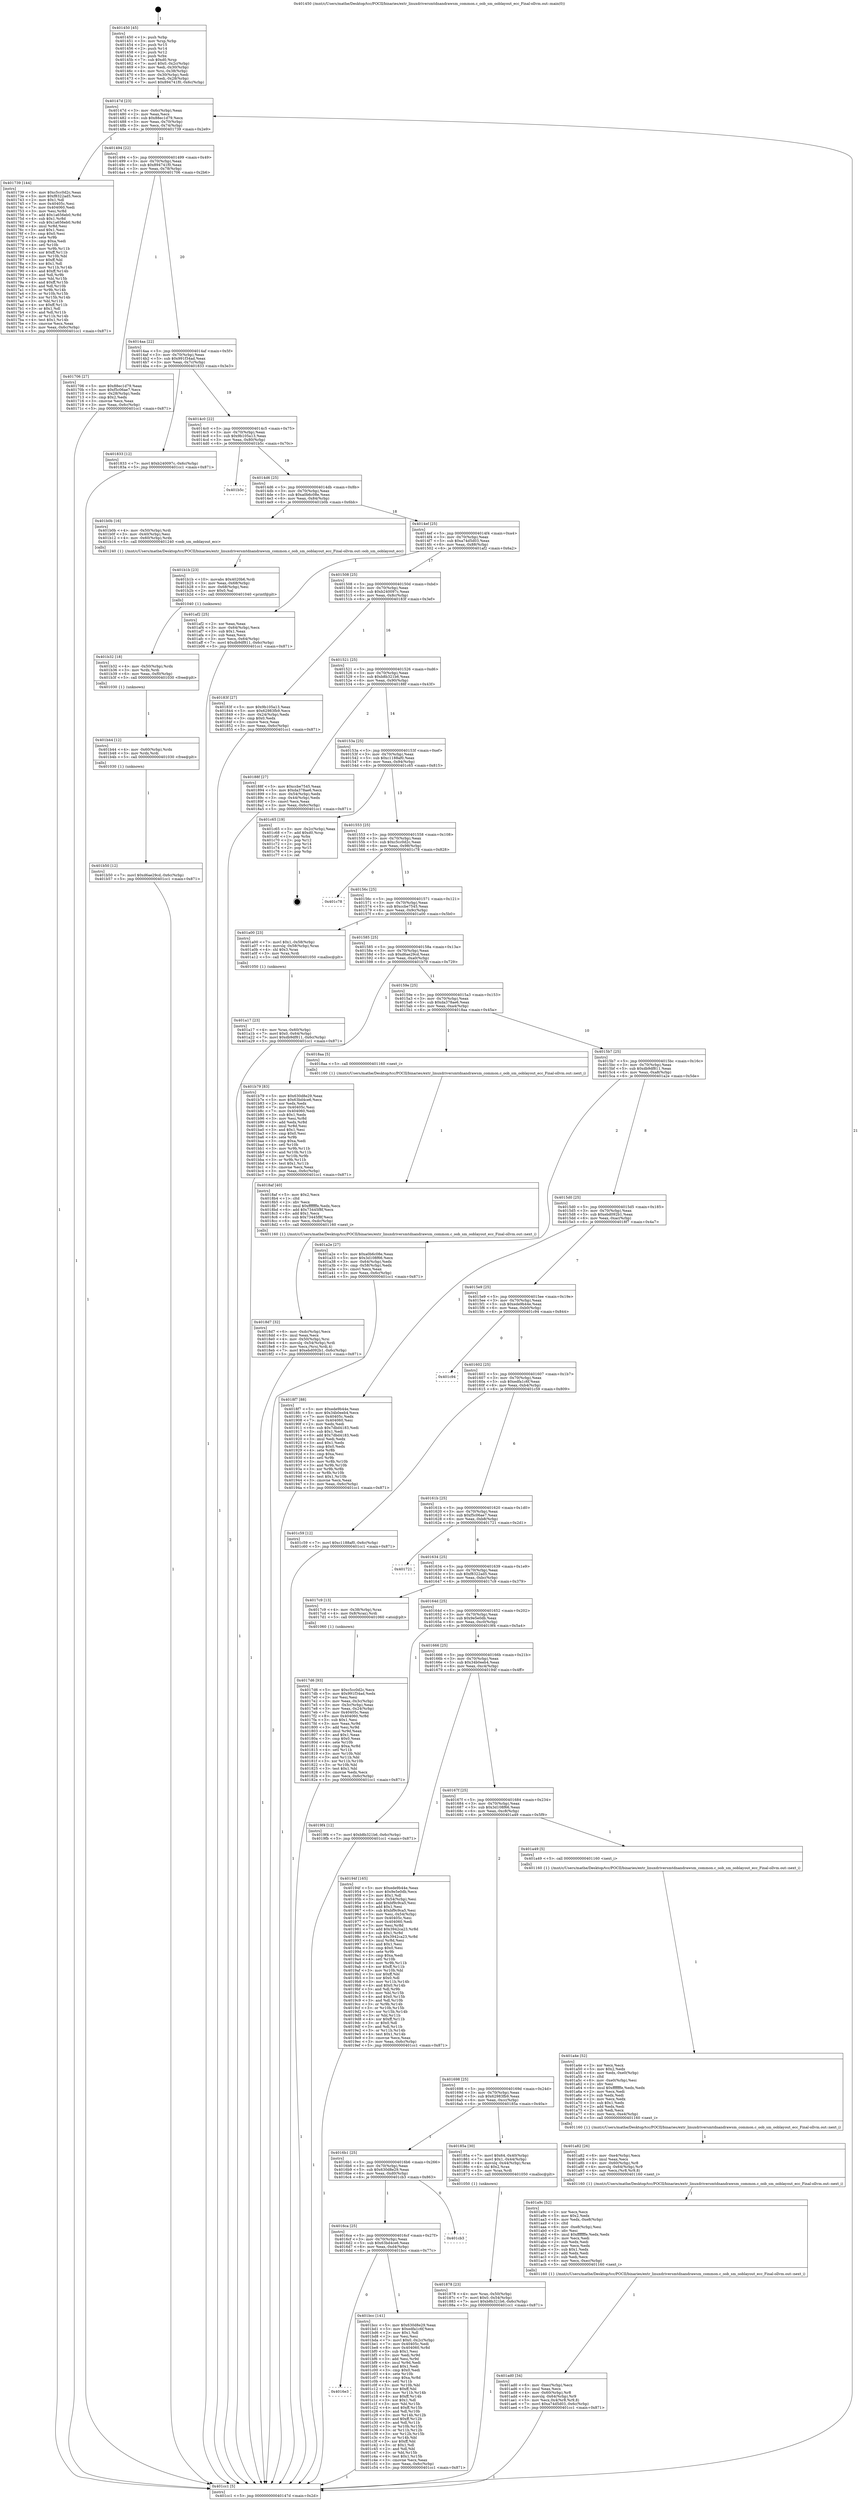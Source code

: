 digraph "0x401450" {
  label = "0x401450 (/mnt/c/Users/mathe/Desktop/tcc/POCII/binaries/extr_linuxdriversmtdnandrawsm_common.c_oob_sm_ooblayout_ecc_Final-ollvm.out::main(0))"
  labelloc = "t"
  node[shape=record]

  Entry [label="",width=0.3,height=0.3,shape=circle,fillcolor=black,style=filled]
  "0x40147d" [label="{
     0x40147d [23]\l
     | [instrs]\l
     &nbsp;&nbsp;0x40147d \<+3\>: mov -0x6c(%rbp),%eax\l
     &nbsp;&nbsp;0x401480 \<+2\>: mov %eax,%ecx\l
     &nbsp;&nbsp;0x401482 \<+6\>: sub $0x88ec1d79,%ecx\l
     &nbsp;&nbsp;0x401488 \<+3\>: mov %eax,-0x70(%rbp)\l
     &nbsp;&nbsp;0x40148b \<+3\>: mov %ecx,-0x74(%rbp)\l
     &nbsp;&nbsp;0x40148e \<+6\>: je 0000000000401739 \<main+0x2e9\>\l
  }"]
  "0x401739" [label="{
     0x401739 [144]\l
     | [instrs]\l
     &nbsp;&nbsp;0x401739 \<+5\>: mov $0xc5cc0d2c,%eax\l
     &nbsp;&nbsp;0x40173e \<+5\>: mov $0xf8322ad5,%ecx\l
     &nbsp;&nbsp;0x401743 \<+2\>: mov $0x1,%dl\l
     &nbsp;&nbsp;0x401745 \<+7\>: mov 0x40405c,%esi\l
     &nbsp;&nbsp;0x40174c \<+7\>: mov 0x404060,%edi\l
     &nbsp;&nbsp;0x401753 \<+3\>: mov %esi,%r8d\l
     &nbsp;&nbsp;0x401756 \<+7\>: add $0x1a656eb0,%r8d\l
     &nbsp;&nbsp;0x40175d \<+4\>: sub $0x1,%r8d\l
     &nbsp;&nbsp;0x401761 \<+7\>: sub $0x1a656eb0,%r8d\l
     &nbsp;&nbsp;0x401768 \<+4\>: imul %r8d,%esi\l
     &nbsp;&nbsp;0x40176c \<+3\>: and $0x1,%esi\l
     &nbsp;&nbsp;0x40176f \<+3\>: cmp $0x0,%esi\l
     &nbsp;&nbsp;0x401772 \<+4\>: sete %r9b\l
     &nbsp;&nbsp;0x401776 \<+3\>: cmp $0xa,%edi\l
     &nbsp;&nbsp;0x401779 \<+4\>: setl %r10b\l
     &nbsp;&nbsp;0x40177d \<+3\>: mov %r9b,%r11b\l
     &nbsp;&nbsp;0x401780 \<+4\>: xor $0xff,%r11b\l
     &nbsp;&nbsp;0x401784 \<+3\>: mov %r10b,%bl\l
     &nbsp;&nbsp;0x401787 \<+3\>: xor $0xff,%bl\l
     &nbsp;&nbsp;0x40178a \<+3\>: xor $0x1,%dl\l
     &nbsp;&nbsp;0x40178d \<+3\>: mov %r11b,%r14b\l
     &nbsp;&nbsp;0x401790 \<+4\>: and $0xff,%r14b\l
     &nbsp;&nbsp;0x401794 \<+3\>: and %dl,%r9b\l
     &nbsp;&nbsp;0x401797 \<+3\>: mov %bl,%r15b\l
     &nbsp;&nbsp;0x40179a \<+4\>: and $0xff,%r15b\l
     &nbsp;&nbsp;0x40179e \<+3\>: and %dl,%r10b\l
     &nbsp;&nbsp;0x4017a1 \<+3\>: or %r9b,%r14b\l
     &nbsp;&nbsp;0x4017a4 \<+3\>: or %r10b,%r15b\l
     &nbsp;&nbsp;0x4017a7 \<+3\>: xor %r15b,%r14b\l
     &nbsp;&nbsp;0x4017aa \<+3\>: or %bl,%r11b\l
     &nbsp;&nbsp;0x4017ad \<+4\>: xor $0xff,%r11b\l
     &nbsp;&nbsp;0x4017b1 \<+3\>: or $0x1,%dl\l
     &nbsp;&nbsp;0x4017b4 \<+3\>: and %dl,%r11b\l
     &nbsp;&nbsp;0x4017b7 \<+3\>: or %r11b,%r14b\l
     &nbsp;&nbsp;0x4017ba \<+4\>: test $0x1,%r14b\l
     &nbsp;&nbsp;0x4017be \<+3\>: cmovne %ecx,%eax\l
     &nbsp;&nbsp;0x4017c1 \<+3\>: mov %eax,-0x6c(%rbp)\l
     &nbsp;&nbsp;0x4017c4 \<+5\>: jmp 0000000000401cc1 \<main+0x871\>\l
  }"]
  "0x401494" [label="{
     0x401494 [22]\l
     | [instrs]\l
     &nbsp;&nbsp;0x401494 \<+5\>: jmp 0000000000401499 \<main+0x49\>\l
     &nbsp;&nbsp;0x401499 \<+3\>: mov -0x70(%rbp),%eax\l
     &nbsp;&nbsp;0x40149c \<+5\>: sub $0x894741f0,%eax\l
     &nbsp;&nbsp;0x4014a1 \<+3\>: mov %eax,-0x78(%rbp)\l
     &nbsp;&nbsp;0x4014a4 \<+6\>: je 0000000000401706 \<main+0x2b6\>\l
  }"]
  Exit [label="",width=0.3,height=0.3,shape=circle,fillcolor=black,style=filled,peripheries=2]
  "0x401706" [label="{
     0x401706 [27]\l
     | [instrs]\l
     &nbsp;&nbsp;0x401706 \<+5\>: mov $0x88ec1d79,%eax\l
     &nbsp;&nbsp;0x40170b \<+5\>: mov $0xf5c06ae7,%ecx\l
     &nbsp;&nbsp;0x401710 \<+3\>: mov -0x28(%rbp),%edx\l
     &nbsp;&nbsp;0x401713 \<+3\>: cmp $0x2,%edx\l
     &nbsp;&nbsp;0x401716 \<+3\>: cmovne %ecx,%eax\l
     &nbsp;&nbsp;0x401719 \<+3\>: mov %eax,-0x6c(%rbp)\l
     &nbsp;&nbsp;0x40171c \<+5\>: jmp 0000000000401cc1 \<main+0x871\>\l
  }"]
  "0x4014aa" [label="{
     0x4014aa [22]\l
     | [instrs]\l
     &nbsp;&nbsp;0x4014aa \<+5\>: jmp 00000000004014af \<main+0x5f\>\l
     &nbsp;&nbsp;0x4014af \<+3\>: mov -0x70(%rbp),%eax\l
     &nbsp;&nbsp;0x4014b2 \<+5\>: sub $0x991f34ad,%eax\l
     &nbsp;&nbsp;0x4014b7 \<+3\>: mov %eax,-0x7c(%rbp)\l
     &nbsp;&nbsp;0x4014ba \<+6\>: je 0000000000401833 \<main+0x3e3\>\l
  }"]
  "0x401cc1" [label="{
     0x401cc1 [5]\l
     | [instrs]\l
     &nbsp;&nbsp;0x401cc1 \<+5\>: jmp 000000000040147d \<main+0x2d\>\l
  }"]
  "0x401450" [label="{
     0x401450 [45]\l
     | [instrs]\l
     &nbsp;&nbsp;0x401450 \<+1\>: push %rbp\l
     &nbsp;&nbsp;0x401451 \<+3\>: mov %rsp,%rbp\l
     &nbsp;&nbsp;0x401454 \<+2\>: push %r15\l
     &nbsp;&nbsp;0x401456 \<+2\>: push %r14\l
     &nbsp;&nbsp;0x401458 \<+2\>: push %r12\l
     &nbsp;&nbsp;0x40145a \<+1\>: push %rbx\l
     &nbsp;&nbsp;0x40145b \<+7\>: sub $0xd0,%rsp\l
     &nbsp;&nbsp;0x401462 \<+7\>: movl $0x0,-0x2c(%rbp)\l
     &nbsp;&nbsp;0x401469 \<+3\>: mov %edi,-0x30(%rbp)\l
     &nbsp;&nbsp;0x40146c \<+4\>: mov %rsi,-0x38(%rbp)\l
     &nbsp;&nbsp;0x401470 \<+3\>: mov -0x30(%rbp),%edi\l
     &nbsp;&nbsp;0x401473 \<+3\>: mov %edi,-0x28(%rbp)\l
     &nbsp;&nbsp;0x401476 \<+7\>: movl $0x894741f0,-0x6c(%rbp)\l
  }"]
  "0x4016e3" [label="{
     0x4016e3\l
  }", style=dashed]
  "0x401833" [label="{
     0x401833 [12]\l
     | [instrs]\l
     &nbsp;&nbsp;0x401833 \<+7\>: movl $0xb240097c,-0x6c(%rbp)\l
     &nbsp;&nbsp;0x40183a \<+5\>: jmp 0000000000401cc1 \<main+0x871\>\l
  }"]
  "0x4014c0" [label="{
     0x4014c0 [22]\l
     | [instrs]\l
     &nbsp;&nbsp;0x4014c0 \<+5\>: jmp 00000000004014c5 \<main+0x75\>\l
     &nbsp;&nbsp;0x4014c5 \<+3\>: mov -0x70(%rbp),%eax\l
     &nbsp;&nbsp;0x4014c8 \<+5\>: sub $0x9b105a13,%eax\l
     &nbsp;&nbsp;0x4014cd \<+3\>: mov %eax,-0x80(%rbp)\l
     &nbsp;&nbsp;0x4014d0 \<+6\>: je 0000000000401b5c \<main+0x70c\>\l
  }"]
  "0x401bcc" [label="{
     0x401bcc [141]\l
     | [instrs]\l
     &nbsp;&nbsp;0x401bcc \<+5\>: mov $0x630d8e29,%eax\l
     &nbsp;&nbsp;0x401bd1 \<+5\>: mov $0xedfa1c6f,%ecx\l
     &nbsp;&nbsp;0x401bd6 \<+2\>: mov $0x1,%dl\l
     &nbsp;&nbsp;0x401bd8 \<+2\>: xor %esi,%esi\l
     &nbsp;&nbsp;0x401bda \<+7\>: movl $0x0,-0x2c(%rbp)\l
     &nbsp;&nbsp;0x401be1 \<+7\>: mov 0x40405c,%edi\l
     &nbsp;&nbsp;0x401be8 \<+8\>: mov 0x404060,%r8d\l
     &nbsp;&nbsp;0x401bf0 \<+3\>: sub $0x1,%esi\l
     &nbsp;&nbsp;0x401bf3 \<+3\>: mov %edi,%r9d\l
     &nbsp;&nbsp;0x401bf6 \<+3\>: add %esi,%r9d\l
     &nbsp;&nbsp;0x401bf9 \<+4\>: imul %r9d,%edi\l
     &nbsp;&nbsp;0x401bfd \<+3\>: and $0x1,%edi\l
     &nbsp;&nbsp;0x401c00 \<+3\>: cmp $0x0,%edi\l
     &nbsp;&nbsp;0x401c03 \<+4\>: sete %r10b\l
     &nbsp;&nbsp;0x401c07 \<+4\>: cmp $0xa,%r8d\l
     &nbsp;&nbsp;0x401c0b \<+4\>: setl %r11b\l
     &nbsp;&nbsp;0x401c0f \<+3\>: mov %r10b,%bl\l
     &nbsp;&nbsp;0x401c12 \<+3\>: xor $0xff,%bl\l
     &nbsp;&nbsp;0x401c15 \<+3\>: mov %r11b,%r14b\l
     &nbsp;&nbsp;0x401c18 \<+4\>: xor $0xff,%r14b\l
     &nbsp;&nbsp;0x401c1c \<+3\>: xor $0x1,%dl\l
     &nbsp;&nbsp;0x401c1f \<+3\>: mov %bl,%r15b\l
     &nbsp;&nbsp;0x401c22 \<+4\>: and $0xff,%r15b\l
     &nbsp;&nbsp;0x401c26 \<+3\>: and %dl,%r10b\l
     &nbsp;&nbsp;0x401c29 \<+3\>: mov %r14b,%r12b\l
     &nbsp;&nbsp;0x401c2c \<+4\>: and $0xff,%r12b\l
     &nbsp;&nbsp;0x401c30 \<+3\>: and %dl,%r11b\l
     &nbsp;&nbsp;0x401c33 \<+3\>: or %r10b,%r15b\l
     &nbsp;&nbsp;0x401c36 \<+3\>: or %r11b,%r12b\l
     &nbsp;&nbsp;0x401c39 \<+3\>: xor %r12b,%r15b\l
     &nbsp;&nbsp;0x401c3c \<+3\>: or %r14b,%bl\l
     &nbsp;&nbsp;0x401c3f \<+3\>: xor $0xff,%bl\l
     &nbsp;&nbsp;0x401c42 \<+3\>: or $0x1,%dl\l
     &nbsp;&nbsp;0x401c45 \<+2\>: and %dl,%bl\l
     &nbsp;&nbsp;0x401c47 \<+3\>: or %bl,%r15b\l
     &nbsp;&nbsp;0x401c4a \<+4\>: test $0x1,%r15b\l
     &nbsp;&nbsp;0x401c4e \<+3\>: cmovne %ecx,%eax\l
     &nbsp;&nbsp;0x401c51 \<+3\>: mov %eax,-0x6c(%rbp)\l
     &nbsp;&nbsp;0x401c54 \<+5\>: jmp 0000000000401cc1 \<main+0x871\>\l
  }"]
  "0x401b5c" [label="{
     0x401b5c\l
  }", style=dashed]
  "0x4014d6" [label="{
     0x4014d6 [25]\l
     | [instrs]\l
     &nbsp;&nbsp;0x4014d6 \<+5\>: jmp 00000000004014db \<main+0x8b\>\l
     &nbsp;&nbsp;0x4014db \<+3\>: mov -0x70(%rbp),%eax\l
     &nbsp;&nbsp;0x4014de \<+5\>: sub $0xa0b6c08e,%eax\l
     &nbsp;&nbsp;0x4014e3 \<+6\>: mov %eax,-0x84(%rbp)\l
     &nbsp;&nbsp;0x4014e9 \<+6\>: je 0000000000401b0b \<main+0x6bb\>\l
  }"]
  "0x4016ca" [label="{
     0x4016ca [25]\l
     | [instrs]\l
     &nbsp;&nbsp;0x4016ca \<+5\>: jmp 00000000004016cf \<main+0x27f\>\l
     &nbsp;&nbsp;0x4016cf \<+3\>: mov -0x70(%rbp),%eax\l
     &nbsp;&nbsp;0x4016d2 \<+5\>: sub $0x63bd4ce6,%eax\l
     &nbsp;&nbsp;0x4016d7 \<+6\>: mov %eax,-0xd4(%rbp)\l
     &nbsp;&nbsp;0x4016dd \<+6\>: je 0000000000401bcc \<main+0x77c\>\l
  }"]
  "0x401b0b" [label="{
     0x401b0b [16]\l
     | [instrs]\l
     &nbsp;&nbsp;0x401b0b \<+4\>: mov -0x50(%rbp),%rdi\l
     &nbsp;&nbsp;0x401b0f \<+3\>: mov -0x40(%rbp),%esi\l
     &nbsp;&nbsp;0x401b12 \<+4\>: mov -0x60(%rbp),%rdx\l
     &nbsp;&nbsp;0x401b16 \<+5\>: call 0000000000401240 \<oob_sm_ooblayout_ecc\>\l
     | [calls]\l
     &nbsp;&nbsp;0x401240 \{1\} (/mnt/c/Users/mathe/Desktop/tcc/POCII/binaries/extr_linuxdriversmtdnandrawsm_common.c_oob_sm_ooblayout_ecc_Final-ollvm.out::oob_sm_ooblayout_ecc)\l
  }"]
  "0x4014ef" [label="{
     0x4014ef [25]\l
     | [instrs]\l
     &nbsp;&nbsp;0x4014ef \<+5\>: jmp 00000000004014f4 \<main+0xa4\>\l
     &nbsp;&nbsp;0x4014f4 \<+3\>: mov -0x70(%rbp),%eax\l
     &nbsp;&nbsp;0x4014f7 \<+5\>: sub $0xa74d5d03,%eax\l
     &nbsp;&nbsp;0x4014fc \<+6\>: mov %eax,-0x88(%rbp)\l
     &nbsp;&nbsp;0x401502 \<+6\>: je 0000000000401af2 \<main+0x6a2\>\l
  }"]
  "0x401cb3" [label="{
     0x401cb3\l
  }", style=dashed]
  "0x401af2" [label="{
     0x401af2 [25]\l
     | [instrs]\l
     &nbsp;&nbsp;0x401af2 \<+2\>: xor %eax,%eax\l
     &nbsp;&nbsp;0x401af4 \<+3\>: mov -0x64(%rbp),%ecx\l
     &nbsp;&nbsp;0x401af7 \<+3\>: sub $0x1,%eax\l
     &nbsp;&nbsp;0x401afa \<+2\>: sub %eax,%ecx\l
     &nbsp;&nbsp;0x401afc \<+3\>: mov %ecx,-0x64(%rbp)\l
     &nbsp;&nbsp;0x401aff \<+7\>: movl $0xdb9df811,-0x6c(%rbp)\l
     &nbsp;&nbsp;0x401b06 \<+5\>: jmp 0000000000401cc1 \<main+0x871\>\l
  }"]
  "0x401508" [label="{
     0x401508 [25]\l
     | [instrs]\l
     &nbsp;&nbsp;0x401508 \<+5\>: jmp 000000000040150d \<main+0xbd\>\l
     &nbsp;&nbsp;0x40150d \<+3\>: mov -0x70(%rbp),%eax\l
     &nbsp;&nbsp;0x401510 \<+5\>: sub $0xb240097c,%eax\l
     &nbsp;&nbsp;0x401515 \<+6\>: mov %eax,-0x8c(%rbp)\l
     &nbsp;&nbsp;0x40151b \<+6\>: je 000000000040183f \<main+0x3ef\>\l
  }"]
  "0x401b50" [label="{
     0x401b50 [12]\l
     | [instrs]\l
     &nbsp;&nbsp;0x401b50 \<+7\>: movl $0xd6ae29cd,-0x6c(%rbp)\l
     &nbsp;&nbsp;0x401b57 \<+5\>: jmp 0000000000401cc1 \<main+0x871\>\l
  }"]
  "0x40183f" [label="{
     0x40183f [27]\l
     | [instrs]\l
     &nbsp;&nbsp;0x40183f \<+5\>: mov $0x9b105a13,%eax\l
     &nbsp;&nbsp;0x401844 \<+5\>: mov $0x62983fb9,%ecx\l
     &nbsp;&nbsp;0x401849 \<+3\>: mov -0x24(%rbp),%edx\l
     &nbsp;&nbsp;0x40184c \<+3\>: cmp $0x0,%edx\l
     &nbsp;&nbsp;0x40184f \<+3\>: cmove %ecx,%eax\l
     &nbsp;&nbsp;0x401852 \<+3\>: mov %eax,-0x6c(%rbp)\l
     &nbsp;&nbsp;0x401855 \<+5\>: jmp 0000000000401cc1 \<main+0x871\>\l
  }"]
  "0x401521" [label="{
     0x401521 [25]\l
     | [instrs]\l
     &nbsp;&nbsp;0x401521 \<+5\>: jmp 0000000000401526 \<main+0xd6\>\l
     &nbsp;&nbsp;0x401526 \<+3\>: mov -0x70(%rbp),%eax\l
     &nbsp;&nbsp;0x401529 \<+5\>: sub $0xb8b321b6,%eax\l
     &nbsp;&nbsp;0x40152e \<+6\>: mov %eax,-0x90(%rbp)\l
     &nbsp;&nbsp;0x401534 \<+6\>: je 000000000040188f \<main+0x43f\>\l
  }"]
  "0x401b44" [label="{
     0x401b44 [12]\l
     | [instrs]\l
     &nbsp;&nbsp;0x401b44 \<+4\>: mov -0x60(%rbp),%rdx\l
     &nbsp;&nbsp;0x401b48 \<+3\>: mov %rdx,%rdi\l
     &nbsp;&nbsp;0x401b4b \<+5\>: call 0000000000401030 \<free@plt\>\l
     | [calls]\l
     &nbsp;&nbsp;0x401030 \{1\} (unknown)\l
  }"]
  "0x40188f" [label="{
     0x40188f [27]\l
     | [instrs]\l
     &nbsp;&nbsp;0x40188f \<+5\>: mov $0xccbe7545,%eax\l
     &nbsp;&nbsp;0x401894 \<+5\>: mov $0xda378ae6,%ecx\l
     &nbsp;&nbsp;0x401899 \<+3\>: mov -0x54(%rbp),%edx\l
     &nbsp;&nbsp;0x40189c \<+3\>: cmp -0x44(%rbp),%edx\l
     &nbsp;&nbsp;0x40189f \<+3\>: cmovl %ecx,%eax\l
     &nbsp;&nbsp;0x4018a2 \<+3\>: mov %eax,-0x6c(%rbp)\l
     &nbsp;&nbsp;0x4018a5 \<+5\>: jmp 0000000000401cc1 \<main+0x871\>\l
  }"]
  "0x40153a" [label="{
     0x40153a [25]\l
     | [instrs]\l
     &nbsp;&nbsp;0x40153a \<+5\>: jmp 000000000040153f \<main+0xef\>\l
     &nbsp;&nbsp;0x40153f \<+3\>: mov -0x70(%rbp),%eax\l
     &nbsp;&nbsp;0x401542 \<+5\>: sub $0xc1188af0,%eax\l
     &nbsp;&nbsp;0x401547 \<+6\>: mov %eax,-0x94(%rbp)\l
     &nbsp;&nbsp;0x40154d \<+6\>: je 0000000000401c65 \<main+0x815\>\l
  }"]
  "0x401b32" [label="{
     0x401b32 [18]\l
     | [instrs]\l
     &nbsp;&nbsp;0x401b32 \<+4\>: mov -0x50(%rbp),%rdx\l
     &nbsp;&nbsp;0x401b36 \<+3\>: mov %rdx,%rdi\l
     &nbsp;&nbsp;0x401b39 \<+6\>: mov %eax,-0xf0(%rbp)\l
     &nbsp;&nbsp;0x401b3f \<+5\>: call 0000000000401030 \<free@plt\>\l
     | [calls]\l
     &nbsp;&nbsp;0x401030 \{1\} (unknown)\l
  }"]
  "0x401c65" [label="{
     0x401c65 [19]\l
     | [instrs]\l
     &nbsp;&nbsp;0x401c65 \<+3\>: mov -0x2c(%rbp),%eax\l
     &nbsp;&nbsp;0x401c68 \<+7\>: add $0xd0,%rsp\l
     &nbsp;&nbsp;0x401c6f \<+1\>: pop %rbx\l
     &nbsp;&nbsp;0x401c70 \<+2\>: pop %r12\l
     &nbsp;&nbsp;0x401c72 \<+2\>: pop %r14\l
     &nbsp;&nbsp;0x401c74 \<+2\>: pop %r15\l
     &nbsp;&nbsp;0x401c76 \<+1\>: pop %rbp\l
     &nbsp;&nbsp;0x401c77 \<+1\>: ret\l
  }"]
  "0x401553" [label="{
     0x401553 [25]\l
     | [instrs]\l
     &nbsp;&nbsp;0x401553 \<+5\>: jmp 0000000000401558 \<main+0x108\>\l
     &nbsp;&nbsp;0x401558 \<+3\>: mov -0x70(%rbp),%eax\l
     &nbsp;&nbsp;0x40155b \<+5\>: sub $0xc5cc0d2c,%eax\l
     &nbsp;&nbsp;0x401560 \<+6\>: mov %eax,-0x98(%rbp)\l
     &nbsp;&nbsp;0x401566 \<+6\>: je 0000000000401c78 \<main+0x828\>\l
  }"]
  "0x401b1b" [label="{
     0x401b1b [23]\l
     | [instrs]\l
     &nbsp;&nbsp;0x401b1b \<+10\>: movabs $0x4020b6,%rdi\l
     &nbsp;&nbsp;0x401b25 \<+3\>: mov %eax,-0x68(%rbp)\l
     &nbsp;&nbsp;0x401b28 \<+3\>: mov -0x68(%rbp),%esi\l
     &nbsp;&nbsp;0x401b2b \<+2\>: mov $0x0,%al\l
     &nbsp;&nbsp;0x401b2d \<+5\>: call 0000000000401040 \<printf@plt\>\l
     | [calls]\l
     &nbsp;&nbsp;0x401040 \{1\} (unknown)\l
  }"]
  "0x401c78" [label="{
     0x401c78\l
  }", style=dashed]
  "0x40156c" [label="{
     0x40156c [25]\l
     | [instrs]\l
     &nbsp;&nbsp;0x40156c \<+5\>: jmp 0000000000401571 \<main+0x121\>\l
     &nbsp;&nbsp;0x401571 \<+3\>: mov -0x70(%rbp),%eax\l
     &nbsp;&nbsp;0x401574 \<+5\>: sub $0xccbe7545,%eax\l
     &nbsp;&nbsp;0x401579 \<+6\>: mov %eax,-0x9c(%rbp)\l
     &nbsp;&nbsp;0x40157f \<+6\>: je 0000000000401a00 \<main+0x5b0\>\l
  }"]
  "0x401ad0" [label="{
     0x401ad0 [34]\l
     | [instrs]\l
     &nbsp;&nbsp;0x401ad0 \<+6\>: mov -0xec(%rbp),%ecx\l
     &nbsp;&nbsp;0x401ad6 \<+3\>: imul %eax,%ecx\l
     &nbsp;&nbsp;0x401ad9 \<+4\>: mov -0x60(%rbp),%r8\l
     &nbsp;&nbsp;0x401add \<+4\>: movslq -0x64(%rbp),%r9\l
     &nbsp;&nbsp;0x401ae1 \<+5\>: mov %ecx,0x4(%r8,%r9,8)\l
     &nbsp;&nbsp;0x401ae6 \<+7\>: movl $0xa74d5d03,-0x6c(%rbp)\l
     &nbsp;&nbsp;0x401aed \<+5\>: jmp 0000000000401cc1 \<main+0x871\>\l
  }"]
  "0x401a00" [label="{
     0x401a00 [23]\l
     | [instrs]\l
     &nbsp;&nbsp;0x401a00 \<+7\>: movl $0x1,-0x58(%rbp)\l
     &nbsp;&nbsp;0x401a07 \<+4\>: movslq -0x58(%rbp),%rax\l
     &nbsp;&nbsp;0x401a0b \<+4\>: shl $0x3,%rax\l
     &nbsp;&nbsp;0x401a0f \<+3\>: mov %rax,%rdi\l
     &nbsp;&nbsp;0x401a12 \<+5\>: call 0000000000401050 \<malloc@plt\>\l
     | [calls]\l
     &nbsp;&nbsp;0x401050 \{1\} (unknown)\l
  }"]
  "0x401585" [label="{
     0x401585 [25]\l
     | [instrs]\l
     &nbsp;&nbsp;0x401585 \<+5\>: jmp 000000000040158a \<main+0x13a\>\l
     &nbsp;&nbsp;0x40158a \<+3\>: mov -0x70(%rbp),%eax\l
     &nbsp;&nbsp;0x40158d \<+5\>: sub $0xd6ae29cd,%eax\l
     &nbsp;&nbsp;0x401592 \<+6\>: mov %eax,-0xa0(%rbp)\l
     &nbsp;&nbsp;0x401598 \<+6\>: je 0000000000401b79 \<main+0x729\>\l
  }"]
  "0x401a9c" [label="{
     0x401a9c [52]\l
     | [instrs]\l
     &nbsp;&nbsp;0x401a9c \<+2\>: xor %ecx,%ecx\l
     &nbsp;&nbsp;0x401a9e \<+5\>: mov $0x2,%edx\l
     &nbsp;&nbsp;0x401aa3 \<+6\>: mov %edx,-0xe8(%rbp)\l
     &nbsp;&nbsp;0x401aa9 \<+1\>: cltd\l
     &nbsp;&nbsp;0x401aaa \<+6\>: mov -0xe8(%rbp),%esi\l
     &nbsp;&nbsp;0x401ab0 \<+2\>: idiv %esi\l
     &nbsp;&nbsp;0x401ab2 \<+6\>: imul $0xfffffffe,%edx,%edx\l
     &nbsp;&nbsp;0x401ab8 \<+2\>: mov %ecx,%edi\l
     &nbsp;&nbsp;0x401aba \<+2\>: sub %edx,%edi\l
     &nbsp;&nbsp;0x401abc \<+2\>: mov %ecx,%edx\l
     &nbsp;&nbsp;0x401abe \<+3\>: sub $0x1,%edx\l
     &nbsp;&nbsp;0x401ac1 \<+2\>: add %edx,%edi\l
     &nbsp;&nbsp;0x401ac3 \<+2\>: sub %edi,%ecx\l
     &nbsp;&nbsp;0x401ac5 \<+6\>: mov %ecx,-0xec(%rbp)\l
     &nbsp;&nbsp;0x401acb \<+5\>: call 0000000000401160 \<next_i\>\l
     | [calls]\l
     &nbsp;&nbsp;0x401160 \{1\} (/mnt/c/Users/mathe/Desktop/tcc/POCII/binaries/extr_linuxdriversmtdnandrawsm_common.c_oob_sm_ooblayout_ecc_Final-ollvm.out::next_i)\l
  }"]
  "0x401b79" [label="{
     0x401b79 [83]\l
     | [instrs]\l
     &nbsp;&nbsp;0x401b79 \<+5\>: mov $0x630d8e29,%eax\l
     &nbsp;&nbsp;0x401b7e \<+5\>: mov $0x63bd4ce6,%ecx\l
     &nbsp;&nbsp;0x401b83 \<+2\>: xor %edx,%edx\l
     &nbsp;&nbsp;0x401b85 \<+7\>: mov 0x40405c,%esi\l
     &nbsp;&nbsp;0x401b8c \<+7\>: mov 0x404060,%edi\l
     &nbsp;&nbsp;0x401b93 \<+3\>: sub $0x1,%edx\l
     &nbsp;&nbsp;0x401b96 \<+3\>: mov %esi,%r8d\l
     &nbsp;&nbsp;0x401b99 \<+3\>: add %edx,%r8d\l
     &nbsp;&nbsp;0x401b9c \<+4\>: imul %r8d,%esi\l
     &nbsp;&nbsp;0x401ba0 \<+3\>: and $0x1,%esi\l
     &nbsp;&nbsp;0x401ba3 \<+3\>: cmp $0x0,%esi\l
     &nbsp;&nbsp;0x401ba6 \<+4\>: sete %r9b\l
     &nbsp;&nbsp;0x401baa \<+3\>: cmp $0xa,%edi\l
     &nbsp;&nbsp;0x401bad \<+4\>: setl %r10b\l
     &nbsp;&nbsp;0x401bb1 \<+3\>: mov %r9b,%r11b\l
     &nbsp;&nbsp;0x401bb4 \<+3\>: and %r10b,%r11b\l
     &nbsp;&nbsp;0x401bb7 \<+3\>: xor %r10b,%r9b\l
     &nbsp;&nbsp;0x401bba \<+3\>: or %r9b,%r11b\l
     &nbsp;&nbsp;0x401bbd \<+4\>: test $0x1,%r11b\l
     &nbsp;&nbsp;0x401bc1 \<+3\>: cmovne %ecx,%eax\l
     &nbsp;&nbsp;0x401bc4 \<+3\>: mov %eax,-0x6c(%rbp)\l
     &nbsp;&nbsp;0x401bc7 \<+5\>: jmp 0000000000401cc1 \<main+0x871\>\l
  }"]
  "0x40159e" [label="{
     0x40159e [25]\l
     | [instrs]\l
     &nbsp;&nbsp;0x40159e \<+5\>: jmp 00000000004015a3 \<main+0x153\>\l
     &nbsp;&nbsp;0x4015a3 \<+3\>: mov -0x70(%rbp),%eax\l
     &nbsp;&nbsp;0x4015a6 \<+5\>: sub $0xda378ae6,%eax\l
     &nbsp;&nbsp;0x4015ab \<+6\>: mov %eax,-0xa4(%rbp)\l
     &nbsp;&nbsp;0x4015b1 \<+6\>: je 00000000004018aa \<main+0x45a\>\l
  }"]
  "0x401a82" [label="{
     0x401a82 [26]\l
     | [instrs]\l
     &nbsp;&nbsp;0x401a82 \<+6\>: mov -0xe4(%rbp),%ecx\l
     &nbsp;&nbsp;0x401a88 \<+3\>: imul %eax,%ecx\l
     &nbsp;&nbsp;0x401a8b \<+4\>: mov -0x60(%rbp),%r8\l
     &nbsp;&nbsp;0x401a8f \<+4\>: movslq -0x64(%rbp),%r9\l
     &nbsp;&nbsp;0x401a93 \<+4\>: mov %ecx,(%r8,%r9,8)\l
     &nbsp;&nbsp;0x401a97 \<+5\>: call 0000000000401160 \<next_i\>\l
     | [calls]\l
     &nbsp;&nbsp;0x401160 \{1\} (/mnt/c/Users/mathe/Desktop/tcc/POCII/binaries/extr_linuxdriversmtdnandrawsm_common.c_oob_sm_ooblayout_ecc_Final-ollvm.out::next_i)\l
  }"]
  "0x4018aa" [label="{
     0x4018aa [5]\l
     | [instrs]\l
     &nbsp;&nbsp;0x4018aa \<+5\>: call 0000000000401160 \<next_i\>\l
     | [calls]\l
     &nbsp;&nbsp;0x401160 \{1\} (/mnt/c/Users/mathe/Desktop/tcc/POCII/binaries/extr_linuxdriversmtdnandrawsm_common.c_oob_sm_ooblayout_ecc_Final-ollvm.out::next_i)\l
  }"]
  "0x4015b7" [label="{
     0x4015b7 [25]\l
     | [instrs]\l
     &nbsp;&nbsp;0x4015b7 \<+5\>: jmp 00000000004015bc \<main+0x16c\>\l
     &nbsp;&nbsp;0x4015bc \<+3\>: mov -0x70(%rbp),%eax\l
     &nbsp;&nbsp;0x4015bf \<+5\>: sub $0xdb9df811,%eax\l
     &nbsp;&nbsp;0x4015c4 \<+6\>: mov %eax,-0xa8(%rbp)\l
     &nbsp;&nbsp;0x4015ca \<+6\>: je 0000000000401a2e \<main+0x5de\>\l
  }"]
  "0x401a4e" [label="{
     0x401a4e [52]\l
     | [instrs]\l
     &nbsp;&nbsp;0x401a4e \<+2\>: xor %ecx,%ecx\l
     &nbsp;&nbsp;0x401a50 \<+5\>: mov $0x2,%edx\l
     &nbsp;&nbsp;0x401a55 \<+6\>: mov %edx,-0xe0(%rbp)\l
     &nbsp;&nbsp;0x401a5b \<+1\>: cltd\l
     &nbsp;&nbsp;0x401a5c \<+6\>: mov -0xe0(%rbp),%esi\l
     &nbsp;&nbsp;0x401a62 \<+2\>: idiv %esi\l
     &nbsp;&nbsp;0x401a64 \<+6\>: imul $0xfffffffe,%edx,%edx\l
     &nbsp;&nbsp;0x401a6a \<+2\>: mov %ecx,%edi\l
     &nbsp;&nbsp;0x401a6c \<+2\>: sub %edx,%edi\l
     &nbsp;&nbsp;0x401a6e \<+2\>: mov %ecx,%edx\l
     &nbsp;&nbsp;0x401a70 \<+3\>: sub $0x1,%edx\l
     &nbsp;&nbsp;0x401a73 \<+2\>: add %edx,%edi\l
     &nbsp;&nbsp;0x401a75 \<+2\>: sub %edi,%ecx\l
     &nbsp;&nbsp;0x401a77 \<+6\>: mov %ecx,-0xe4(%rbp)\l
     &nbsp;&nbsp;0x401a7d \<+5\>: call 0000000000401160 \<next_i\>\l
     | [calls]\l
     &nbsp;&nbsp;0x401160 \{1\} (/mnt/c/Users/mathe/Desktop/tcc/POCII/binaries/extr_linuxdriversmtdnandrawsm_common.c_oob_sm_ooblayout_ecc_Final-ollvm.out::next_i)\l
  }"]
  "0x401a2e" [label="{
     0x401a2e [27]\l
     | [instrs]\l
     &nbsp;&nbsp;0x401a2e \<+5\>: mov $0xa0b6c08e,%eax\l
     &nbsp;&nbsp;0x401a33 \<+5\>: mov $0x3d108f66,%ecx\l
     &nbsp;&nbsp;0x401a38 \<+3\>: mov -0x64(%rbp),%edx\l
     &nbsp;&nbsp;0x401a3b \<+3\>: cmp -0x58(%rbp),%edx\l
     &nbsp;&nbsp;0x401a3e \<+3\>: cmovl %ecx,%eax\l
     &nbsp;&nbsp;0x401a41 \<+3\>: mov %eax,-0x6c(%rbp)\l
     &nbsp;&nbsp;0x401a44 \<+5\>: jmp 0000000000401cc1 \<main+0x871\>\l
  }"]
  "0x4015d0" [label="{
     0x4015d0 [25]\l
     | [instrs]\l
     &nbsp;&nbsp;0x4015d0 \<+5\>: jmp 00000000004015d5 \<main+0x185\>\l
     &nbsp;&nbsp;0x4015d5 \<+3\>: mov -0x70(%rbp),%eax\l
     &nbsp;&nbsp;0x4015d8 \<+5\>: sub $0xebd092b1,%eax\l
     &nbsp;&nbsp;0x4015dd \<+6\>: mov %eax,-0xac(%rbp)\l
     &nbsp;&nbsp;0x4015e3 \<+6\>: je 00000000004018f7 \<main+0x4a7\>\l
  }"]
  "0x401a17" [label="{
     0x401a17 [23]\l
     | [instrs]\l
     &nbsp;&nbsp;0x401a17 \<+4\>: mov %rax,-0x60(%rbp)\l
     &nbsp;&nbsp;0x401a1b \<+7\>: movl $0x0,-0x64(%rbp)\l
     &nbsp;&nbsp;0x401a22 \<+7\>: movl $0xdb9df811,-0x6c(%rbp)\l
     &nbsp;&nbsp;0x401a29 \<+5\>: jmp 0000000000401cc1 \<main+0x871\>\l
  }"]
  "0x4018f7" [label="{
     0x4018f7 [88]\l
     | [instrs]\l
     &nbsp;&nbsp;0x4018f7 \<+5\>: mov $0xede9b44e,%eax\l
     &nbsp;&nbsp;0x4018fc \<+5\>: mov $0x34b0eeb4,%ecx\l
     &nbsp;&nbsp;0x401901 \<+7\>: mov 0x40405c,%edx\l
     &nbsp;&nbsp;0x401908 \<+7\>: mov 0x404060,%esi\l
     &nbsp;&nbsp;0x40190f \<+2\>: mov %edx,%edi\l
     &nbsp;&nbsp;0x401911 \<+6\>: sub $0x7dbd4183,%edi\l
     &nbsp;&nbsp;0x401917 \<+3\>: sub $0x1,%edi\l
     &nbsp;&nbsp;0x40191a \<+6\>: add $0x7dbd4183,%edi\l
     &nbsp;&nbsp;0x401920 \<+3\>: imul %edi,%edx\l
     &nbsp;&nbsp;0x401923 \<+3\>: and $0x1,%edx\l
     &nbsp;&nbsp;0x401926 \<+3\>: cmp $0x0,%edx\l
     &nbsp;&nbsp;0x401929 \<+4\>: sete %r8b\l
     &nbsp;&nbsp;0x40192d \<+3\>: cmp $0xa,%esi\l
     &nbsp;&nbsp;0x401930 \<+4\>: setl %r9b\l
     &nbsp;&nbsp;0x401934 \<+3\>: mov %r8b,%r10b\l
     &nbsp;&nbsp;0x401937 \<+3\>: and %r9b,%r10b\l
     &nbsp;&nbsp;0x40193a \<+3\>: xor %r9b,%r8b\l
     &nbsp;&nbsp;0x40193d \<+3\>: or %r8b,%r10b\l
     &nbsp;&nbsp;0x401940 \<+4\>: test $0x1,%r10b\l
     &nbsp;&nbsp;0x401944 \<+3\>: cmovne %ecx,%eax\l
     &nbsp;&nbsp;0x401947 \<+3\>: mov %eax,-0x6c(%rbp)\l
     &nbsp;&nbsp;0x40194a \<+5\>: jmp 0000000000401cc1 \<main+0x871\>\l
  }"]
  "0x4015e9" [label="{
     0x4015e9 [25]\l
     | [instrs]\l
     &nbsp;&nbsp;0x4015e9 \<+5\>: jmp 00000000004015ee \<main+0x19e\>\l
     &nbsp;&nbsp;0x4015ee \<+3\>: mov -0x70(%rbp),%eax\l
     &nbsp;&nbsp;0x4015f1 \<+5\>: sub $0xede9b44e,%eax\l
     &nbsp;&nbsp;0x4015f6 \<+6\>: mov %eax,-0xb0(%rbp)\l
     &nbsp;&nbsp;0x4015fc \<+6\>: je 0000000000401c94 \<main+0x844\>\l
  }"]
  "0x4018d7" [label="{
     0x4018d7 [32]\l
     | [instrs]\l
     &nbsp;&nbsp;0x4018d7 \<+6\>: mov -0xdc(%rbp),%ecx\l
     &nbsp;&nbsp;0x4018dd \<+3\>: imul %eax,%ecx\l
     &nbsp;&nbsp;0x4018e0 \<+4\>: mov -0x50(%rbp),%rsi\l
     &nbsp;&nbsp;0x4018e4 \<+4\>: movslq -0x54(%rbp),%rdi\l
     &nbsp;&nbsp;0x4018e8 \<+3\>: mov %ecx,(%rsi,%rdi,4)\l
     &nbsp;&nbsp;0x4018eb \<+7\>: movl $0xebd092b1,-0x6c(%rbp)\l
     &nbsp;&nbsp;0x4018f2 \<+5\>: jmp 0000000000401cc1 \<main+0x871\>\l
  }"]
  "0x401c94" [label="{
     0x401c94\l
  }", style=dashed]
  "0x401602" [label="{
     0x401602 [25]\l
     | [instrs]\l
     &nbsp;&nbsp;0x401602 \<+5\>: jmp 0000000000401607 \<main+0x1b7\>\l
     &nbsp;&nbsp;0x401607 \<+3\>: mov -0x70(%rbp),%eax\l
     &nbsp;&nbsp;0x40160a \<+5\>: sub $0xedfa1c6f,%eax\l
     &nbsp;&nbsp;0x40160f \<+6\>: mov %eax,-0xb4(%rbp)\l
     &nbsp;&nbsp;0x401615 \<+6\>: je 0000000000401c59 \<main+0x809\>\l
  }"]
  "0x4018af" [label="{
     0x4018af [40]\l
     | [instrs]\l
     &nbsp;&nbsp;0x4018af \<+5\>: mov $0x2,%ecx\l
     &nbsp;&nbsp;0x4018b4 \<+1\>: cltd\l
     &nbsp;&nbsp;0x4018b5 \<+2\>: idiv %ecx\l
     &nbsp;&nbsp;0x4018b7 \<+6\>: imul $0xfffffffe,%edx,%ecx\l
     &nbsp;&nbsp;0x4018bd \<+6\>: add $0x73445f8f,%ecx\l
     &nbsp;&nbsp;0x4018c3 \<+3\>: add $0x1,%ecx\l
     &nbsp;&nbsp;0x4018c6 \<+6\>: sub $0x73445f8f,%ecx\l
     &nbsp;&nbsp;0x4018cc \<+6\>: mov %ecx,-0xdc(%rbp)\l
     &nbsp;&nbsp;0x4018d2 \<+5\>: call 0000000000401160 \<next_i\>\l
     | [calls]\l
     &nbsp;&nbsp;0x401160 \{1\} (/mnt/c/Users/mathe/Desktop/tcc/POCII/binaries/extr_linuxdriversmtdnandrawsm_common.c_oob_sm_ooblayout_ecc_Final-ollvm.out::next_i)\l
  }"]
  "0x401c59" [label="{
     0x401c59 [12]\l
     | [instrs]\l
     &nbsp;&nbsp;0x401c59 \<+7\>: movl $0xc1188af0,-0x6c(%rbp)\l
     &nbsp;&nbsp;0x401c60 \<+5\>: jmp 0000000000401cc1 \<main+0x871\>\l
  }"]
  "0x40161b" [label="{
     0x40161b [25]\l
     | [instrs]\l
     &nbsp;&nbsp;0x40161b \<+5\>: jmp 0000000000401620 \<main+0x1d0\>\l
     &nbsp;&nbsp;0x401620 \<+3\>: mov -0x70(%rbp),%eax\l
     &nbsp;&nbsp;0x401623 \<+5\>: sub $0xf5c06ae7,%eax\l
     &nbsp;&nbsp;0x401628 \<+6\>: mov %eax,-0xb8(%rbp)\l
     &nbsp;&nbsp;0x40162e \<+6\>: je 0000000000401721 \<main+0x2d1\>\l
  }"]
  "0x401878" [label="{
     0x401878 [23]\l
     | [instrs]\l
     &nbsp;&nbsp;0x401878 \<+4\>: mov %rax,-0x50(%rbp)\l
     &nbsp;&nbsp;0x40187c \<+7\>: movl $0x0,-0x54(%rbp)\l
     &nbsp;&nbsp;0x401883 \<+7\>: movl $0xb8b321b6,-0x6c(%rbp)\l
     &nbsp;&nbsp;0x40188a \<+5\>: jmp 0000000000401cc1 \<main+0x871\>\l
  }"]
  "0x401721" [label="{
     0x401721\l
  }", style=dashed]
  "0x401634" [label="{
     0x401634 [25]\l
     | [instrs]\l
     &nbsp;&nbsp;0x401634 \<+5\>: jmp 0000000000401639 \<main+0x1e9\>\l
     &nbsp;&nbsp;0x401639 \<+3\>: mov -0x70(%rbp),%eax\l
     &nbsp;&nbsp;0x40163c \<+5\>: sub $0xf8322ad5,%eax\l
     &nbsp;&nbsp;0x401641 \<+6\>: mov %eax,-0xbc(%rbp)\l
     &nbsp;&nbsp;0x401647 \<+6\>: je 00000000004017c9 \<main+0x379\>\l
  }"]
  "0x4016b1" [label="{
     0x4016b1 [25]\l
     | [instrs]\l
     &nbsp;&nbsp;0x4016b1 \<+5\>: jmp 00000000004016b6 \<main+0x266\>\l
     &nbsp;&nbsp;0x4016b6 \<+3\>: mov -0x70(%rbp),%eax\l
     &nbsp;&nbsp;0x4016b9 \<+5\>: sub $0x630d8e29,%eax\l
     &nbsp;&nbsp;0x4016be \<+6\>: mov %eax,-0xd0(%rbp)\l
     &nbsp;&nbsp;0x4016c4 \<+6\>: je 0000000000401cb3 \<main+0x863\>\l
  }"]
  "0x4017c9" [label="{
     0x4017c9 [13]\l
     | [instrs]\l
     &nbsp;&nbsp;0x4017c9 \<+4\>: mov -0x38(%rbp),%rax\l
     &nbsp;&nbsp;0x4017cd \<+4\>: mov 0x8(%rax),%rdi\l
     &nbsp;&nbsp;0x4017d1 \<+5\>: call 0000000000401060 \<atoi@plt\>\l
     | [calls]\l
     &nbsp;&nbsp;0x401060 \{1\} (unknown)\l
  }"]
  "0x40164d" [label="{
     0x40164d [25]\l
     | [instrs]\l
     &nbsp;&nbsp;0x40164d \<+5\>: jmp 0000000000401652 \<main+0x202\>\l
     &nbsp;&nbsp;0x401652 \<+3\>: mov -0x70(%rbp),%eax\l
     &nbsp;&nbsp;0x401655 \<+5\>: sub $0x9e5e0db,%eax\l
     &nbsp;&nbsp;0x40165a \<+6\>: mov %eax,-0xc0(%rbp)\l
     &nbsp;&nbsp;0x401660 \<+6\>: je 00000000004019f4 \<main+0x5a4\>\l
  }"]
  "0x4017d6" [label="{
     0x4017d6 [93]\l
     | [instrs]\l
     &nbsp;&nbsp;0x4017d6 \<+5\>: mov $0xc5cc0d2c,%ecx\l
     &nbsp;&nbsp;0x4017db \<+5\>: mov $0x991f34ad,%edx\l
     &nbsp;&nbsp;0x4017e0 \<+2\>: xor %esi,%esi\l
     &nbsp;&nbsp;0x4017e2 \<+3\>: mov %eax,-0x3c(%rbp)\l
     &nbsp;&nbsp;0x4017e5 \<+3\>: mov -0x3c(%rbp),%eax\l
     &nbsp;&nbsp;0x4017e8 \<+3\>: mov %eax,-0x24(%rbp)\l
     &nbsp;&nbsp;0x4017eb \<+7\>: mov 0x40405c,%eax\l
     &nbsp;&nbsp;0x4017f2 \<+8\>: mov 0x404060,%r8d\l
     &nbsp;&nbsp;0x4017fa \<+3\>: sub $0x1,%esi\l
     &nbsp;&nbsp;0x4017fd \<+3\>: mov %eax,%r9d\l
     &nbsp;&nbsp;0x401800 \<+3\>: add %esi,%r9d\l
     &nbsp;&nbsp;0x401803 \<+4\>: imul %r9d,%eax\l
     &nbsp;&nbsp;0x401807 \<+3\>: and $0x1,%eax\l
     &nbsp;&nbsp;0x40180a \<+3\>: cmp $0x0,%eax\l
     &nbsp;&nbsp;0x40180d \<+4\>: sete %r10b\l
     &nbsp;&nbsp;0x401811 \<+4\>: cmp $0xa,%r8d\l
     &nbsp;&nbsp;0x401815 \<+4\>: setl %r11b\l
     &nbsp;&nbsp;0x401819 \<+3\>: mov %r10b,%bl\l
     &nbsp;&nbsp;0x40181c \<+3\>: and %r11b,%bl\l
     &nbsp;&nbsp;0x40181f \<+3\>: xor %r11b,%r10b\l
     &nbsp;&nbsp;0x401822 \<+3\>: or %r10b,%bl\l
     &nbsp;&nbsp;0x401825 \<+3\>: test $0x1,%bl\l
     &nbsp;&nbsp;0x401828 \<+3\>: cmovne %edx,%ecx\l
     &nbsp;&nbsp;0x40182b \<+3\>: mov %ecx,-0x6c(%rbp)\l
     &nbsp;&nbsp;0x40182e \<+5\>: jmp 0000000000401cc1 \<main+0x871\>\l
  }"]
  "0x40185a" [label="{
     0x40185a [30]\l
     | [instrs]\l
     &nbsp;&nbsp;0x40185a \<+7\>: movl $0x64,-0x40(%rbp)\l
     &nbsp;&nbsp;0x401861 \<+7\>: movl $0x1,-0x44(%rbp)\l
     &nbsp;&nbsp;0x401868 \<+4\>: movslq -0x44(%rbp),%rax\l
     &nbsp;&nbsp;0x40186c \<+4\>: shl $0x2,%rax\l
     &nbsp;&nbsp;0x401870 \<+3\>: mov %rax,%rdi\l
     &nbsp;&nbsp;0x401873 \<+5\>: call 0000000000401050 \<malloc@plt\>\l
     | [calls]\l
     &nbsp;&nbsp;0x401050 \{1\} (unknown)\l
  }"]
  "0x4019f4" [label="{
     0x4019f4 [12]\l
     | [instrs]\l
     &nbsp;&nbsp;0x4019f4 \<+7\>: movl $0xb8b321b6,-0x6c(%rbp)\l
     &nbsp;&nbsp;0x4019fb \<+5\>: jmp 0000000000401cc1 \<main+0x871\>\l
  }"]
  "0x401666" [label="{
     0x401666 [25]\l
     | [instrs]\l
     &nbsp;&nbsp;0x401666 \<+5\>: jmp 000000000040166b \<main+0x21b\>\l
     &nbsp;&nbsp;0x40166b \<+3\>: mov -0x70(%rbp),%eax\l
     &nbsp;&nbsp;0x40166e \<+5\>: sub $0x34b0eeb4,%eax\l
     &nbsp;&nbsp;0x401673 \<+6\>: mov %eax,-0xc4(%rbp)\l
     &nbsp;&nbsp;0x401679 \<+6\>: je 000000000040194f \<main+0x4ff\>\l
  }"]
  "0x401698" [label="{
     0x401698 [25]\l
     | [instrs]\l
     &nbsp;&nbsp;0x401698 \<+5\>: jmp 000000000040169d \<main+0x24d\>\l
     &nbsp;&nbsp;0x40169d \<+3\>: mov -0x70(%rbp),%eax\l
     &nbsp;&nbsp;0x4016a0 \<+5\>: sub $0x62983fb9,%eax\l
     &nbsp;&nbsp;0x4016a5 \<+6\>: mov %eax,-0xcc(%rbp)\l
     &nbsp;&nbsp;0x4016ab \<+6\>: je 000000000040185a \<main+0x40a\>\l
  }"]
  "0x40194f" [label="{
     0x40194f [165]\l
     | [instrs]\l
     &nbsp;&nbsp;0x40194f \<+5\>: mov $0xede9b44e,%eax\l
     &nbsp;&nbsp;0x401954 \<+5\>: mov $0x9e5e0db,%ecx\l
     &nbsp;&nbsp;0x401959 \<+2\>: mov $0x1,%dl\l
     &nbsp;&nbsp;0x40195b \<+3\>: mov -0x54(%rbp),%esi\l
     &nbsp;&nbsp;0x40195e \<+6\>: add $0xbf9c9ca5,%esi\l
     &nbsp;&nbsp;0x401964 \<+3\>: add $0x1,%esi\l
     &nbsp;&nbsp;0x401967 \<+6\>: sub $0xbf9c9ca5,%esi\l
     &nbsp;&nbsp;0x40196d \<+3\>: mov %esi,-0x54(%rbp)\l
     &nbsp;&nbsp;0x401970 \<+7\>: mov 0x40405c,%esi\l
     &nbsp;&nbsp;0x401977 \<+7\>: mov 0x404060,%edi\l
     &nbsp;&nbsp;0x40197e \<+3\>: mov %esi,%r8d\l
     &nbsp;&nbsp;0x401981 \<+7\>: add $0x3942ca23,%r8d\l
     &nbsp;&nbsp;0x401988 \<+4\>: sub $0x1,%r8d\l
     &nbsp;&nbsp;0x40198c \<+7\>: sub $0x3942ca23,%r8d\l
     &nbsp;&nbsp;0x401993 \<+4\>: imul %r8d,%esi\l
     &nbsp;&nbsp;0x401997 \<+3\>: and $0x1,%esi\l
     &nbsp;&nbsp;0x40199a \<+3\>: cmp $0x0,%esi\l
     &nbsp;&nbsp;0x40199d \<+4\>: sete %r9b\l
     &nbsp;&nbsp;0x4019a1 \<+3\>: cmp $0xa,%edi\l
     &nbsp;&nbsp;0x4019a4 \<+4\>: setl %r10b\l
     &nbsp;&nbsp;0x4019a8 \<+3\>: mov %r9b,%r11b\l
     &nbsp;&nbsp;0x4019ab \<+4\>: xor $0xff,%r11b\l
     &nbsp;&nbsp;0x4019af \<+3\>: mov %r10b,%bl\l
     &nbsp;&nbsp;0x4019b2 \<+3\>: xor $0xff,%bl\l
     &nbsp;&nbsp;0x4019b5 \<+3\>: xor $0x0,%dl\l
     &nbsp;&nbsp;0x4019b8 \<+3\>: mov %r11b,%r14b\l
     &nbsp;&nbsp;0x4019bb \<+4\>: and $0x0,%r14b\l
     &nbsp;&nbsp;0x4019bf \<+3\>: and %dl,%r9b\l
     &nbsp;&nbsp;0x4019c2 \<+3\>: mov %bl,%r15b\l
     &nbsp;&nbsp;0x4019c5 \<+4\>: and $0x0,%r15b\l
     &nbsp;&nbsp;0x4019c9 \<+3\>: and %dl,%r10b\l
     &nbsp;&nbsp;0x4019cc \<+3\>: or %r9b,%r14b\l
     &nbsp;&nbsp;0x4019cf \<+3\>: or %r10b,%r15b\l
     &nbsp;&nbsp;0x4019d2 \<+3\>: xor %r15b,%r14b\l
     &nbsp;&nbsp;0x4019d5 \<+3\>: or %bl,%r11b\l
     &nbsp;&nbsp;0x4019d8 \<+4\>: xor $0xff,%r11b\l
     &nbsp;&nbsp;0x4019dc \<+3\>: or $0x0,%dl\l
     &nbsp;&nbsp;0x4019df \<+3\>: and %dl,%r11b\l
     &nbsp;&nbsp;0x4019e2 \<+3\>: or %r11b,%r14b\l
     &nbsp;&nbsp;0x4019e5 \<+4\>: test $0x1,%r14b\l
     &nbsp;&nbsp;0x4019e9 \<+3\>: cmovne %ecx,%eax\l
     &nbsp;&nbsp;0x4019ec \<+3\>: mov %eax,-0x6c(%rbp)\l
     &nbsp;&nbsp;0x4019ef \<+5\>: jmp 0000000000401cc1 \<main+0x871\>\l
  }"]
  "0x40167f" [label="{
     0x40167f [25]\l
     | [instrs]\l
     &nbsp;&nbsp;0x40167f \<+5\>: jmp 0000000000401684 \<main+0x234\>\l
     &nbsp;&nbsp;0x401684 \<+3\>: mov -0x70(%rbp),%eax\l
     &nbsp;&nbsp;0x401687 \<+5\>: sub $0x3d108f66,%eax\l
     &nbsp;&nbsp;0x40168c \<+6\>: mov %eax,-0xc8(%rbp)\l
     &nbsp;&nbsp;0x401692 \<+6\>: je 0000000000401a49 \<main+0x5f9\>\l
  }"]
  "0x401a49" [label="{
     0x401a49 [5]\l
     | [instrs]\l
     &nbsp;&nbsp;0x401a49 \<+5\>: call 0000000000401160 \<next_i\>\l
     | [calls]\l
     &nbsp;&nbsp;0x401160 \{1\} (/mnt/c/Users/mathe/Desktop/tcc/POCII/binaries/extr_linuxdriversmtdnandrawsm_common.c_oob_sm_ooblayout_ecc_Final-ollvm.out::next_i)\l
  }"]
  Entry -> "0x401450" [label=" 1"]
  "0x40147d" -> "0x401739" [label=" 1"]
  "0x40147d" -> "0x401494" [label=" 21"]
  "0x401c65" -> Exit [label=" 1"]
  "0x401494" -> "0x401706" [label=" 1"]
  "0x401494" -> "0x4014aa" [label=" 20"]
  "0x401706" -> "0x401cc1" [label=" 1"]
  "0x401450" -> "0x40147d" [label=" 1"]
  "0x401cc1" -> "0x40147d" [label=" 21"]
  "0x401739" -> "0x401cc1" [label=" 1"]
  "0x401c59" -> "0x401cc1" [label=" 1"]
  "0x4014aa" -> "0x401833" [label=" 1"]
  "0x4014aa" -> "0x4014c0" [label=" 19"]
  "0x401bcc" -> "0x401cc1" [label=" 1"]
  "0x4014c0" -> "0x401b5c" [label=" 0"]
  "0x4014c0" -> "0x4014d6" [label=" 19"]
  "0x4016ca" -> "0x4016e3" [label=" 0"]
  "0x4014d6" -> "0x401b0b" [label=" 1"]
  "0x4014d6" -> "0x4014ef" [label=" 18"]
  "0x4016ca" -> "0x401bcc" [label=" 1"]
  "0x4014ef" -> "0x401af2" [label=" 1"]
  "0x4014ef" -> "0x401508" [label=" 17"]
  "0x4016b1" -> "0x4016ca" [label=" 1"]
  "0x401508" -> "0x40183f" [label=" 1"]
  "0x401508" -> "0x401521" [label=" 16"]
  "0x4016b1" -> "0x401cb3" [label=" 0"]
  "0x401521" -> "0x40188f" [label=" 2"]
  "0x401521" -> "0x40153a" [label=" 14"]
  "0x401b79" -> "0x401cc1" [label=" 1"]
  "0x40153a" -> "0x401c65" [label=" 1"]
  "0x40153a" -> "0x401553" [label=" 13"]
  "0x401b50" -> "0x401cc1" [label=" 1"]
  "0x401553" -> "0x401c78" [label=" 0"]
  "0x401553" -> "0x40156c" [label=" 13"]
  "0x401b44" -> "0x401b50" [label=" 1"]
  "0x40156c" -> "0x401a00" [label=" 1"]
  "0x40156c" -> "0x401585" [label=" 12"]
  "0x401b32" -> "0x401b44" [label=" 1"]
  "0x401585" -> "0x401b79" [label=" 1"]
  "0x401585" -> "0x40159e" [label=" 11"]
  "0x401b1b" -> "0x401b32" [label=" 1"]
  "0x40159e" -> "0x4018aa" [label=" 1"]
  "0x40159e" -> "0x4015b7" [label=" 10"]
  "0x401b0b" -> "0x401b1b" [label=" 1"]
  "0x4015b7" -> "0x401a2e" [label=" 2"]
  "0x4015b7" -> "0x4015d0" [label=" 8"]
  "0x401af2" -> "0x401cc1" [label=" 1"]
  "0x4015d0" -> "0x4018f7" [label=" 1"]
  "0x4015d0" -> "0x4015e9" [label=" 7"]
  "0x401ad0" -> "0x401cc1" [label=" 1"]
  "0x4015e9" -> "0x401c94" [label=" 0"]
  "0x4015e9" -> "0x401602" [label=" 7"]
  "0x401a9c" -> "0x401ad0" [label=" 1"]
  "0x401602" -> "0x401c59" [label=" 1"]
  "0x401602" -> "0x40161b" [label=" 6"]
  "0x401a82" -> "0x401a9c" [label=" 1"]
  "0x40161b" -> "0x401721" [label=" 0"]
  "0x40161b" -> "0x401634" [label=" 6"]
  "0x401a4e" -> "0x401a82" [label=" 1"]
  "0x401634" -> "0x4017c9" [label=" 1"]
  "0x401634" -> "0x40164d" [label=" 5"]
  "0x4017c9" -> "0x4017d6" [label=" 1"]
  "0x4017d6" -> "0x401cc1" [label=" 1"]
  "0x401833" -> "0x401cc1" [label=" 1"]
  "0x40183f" -> "0x401cc1" [label=" 1"]
  "0x401a49" -> "0x401a4e" [label=" 1"]
  "0x40164d" -> "0x4019f4" [label=" 1"]
  "0x40164d" -> "0x401666" [label=" 4"]
  "0x401a2e" -> "0x401cc1" [label=" 2"]
  "0x401666" -> "0x40194f" [label=" 1"]
  "0x401666" -> "0x40167f" [label=" 3"]
  "0x401a00" -> "0x401a17" [label=" 1"]
  "0x40167f" -> "0x401a49" [label=" 1"]
  "0x40167f" -> "0x401698" [label=" 2"]
  "0x401a17" -> "0x401cc1" [label=" 1"]
  "0x401698" -> "0x40185a" [label=" 1"]
  "0x401698" -> "0x4016b1" [label=" 1"]
  "0x40185a" -> "0x401878" [label=" 1"]
  "0x401878" -> "0x401cc1" [label=" 1"]
  "0x40188f" -> "0x401cc1" [label=" 2"]
  "0x4018aa" -> "0x4018af" [label=" 1"]
  "0x4018af" -> "0x4018d7" [label=" 1"]
  "0x4018d7" -> "0x401cc1" [label=" 1"]
  "0x4018f7" -> "0x401cc1" [label=" 1"]
  "0x40194f" -> "0x401cc1" [label=" 1"]
  "0x4019f4" -> "0x401cc1" [label=" 1"]
}
